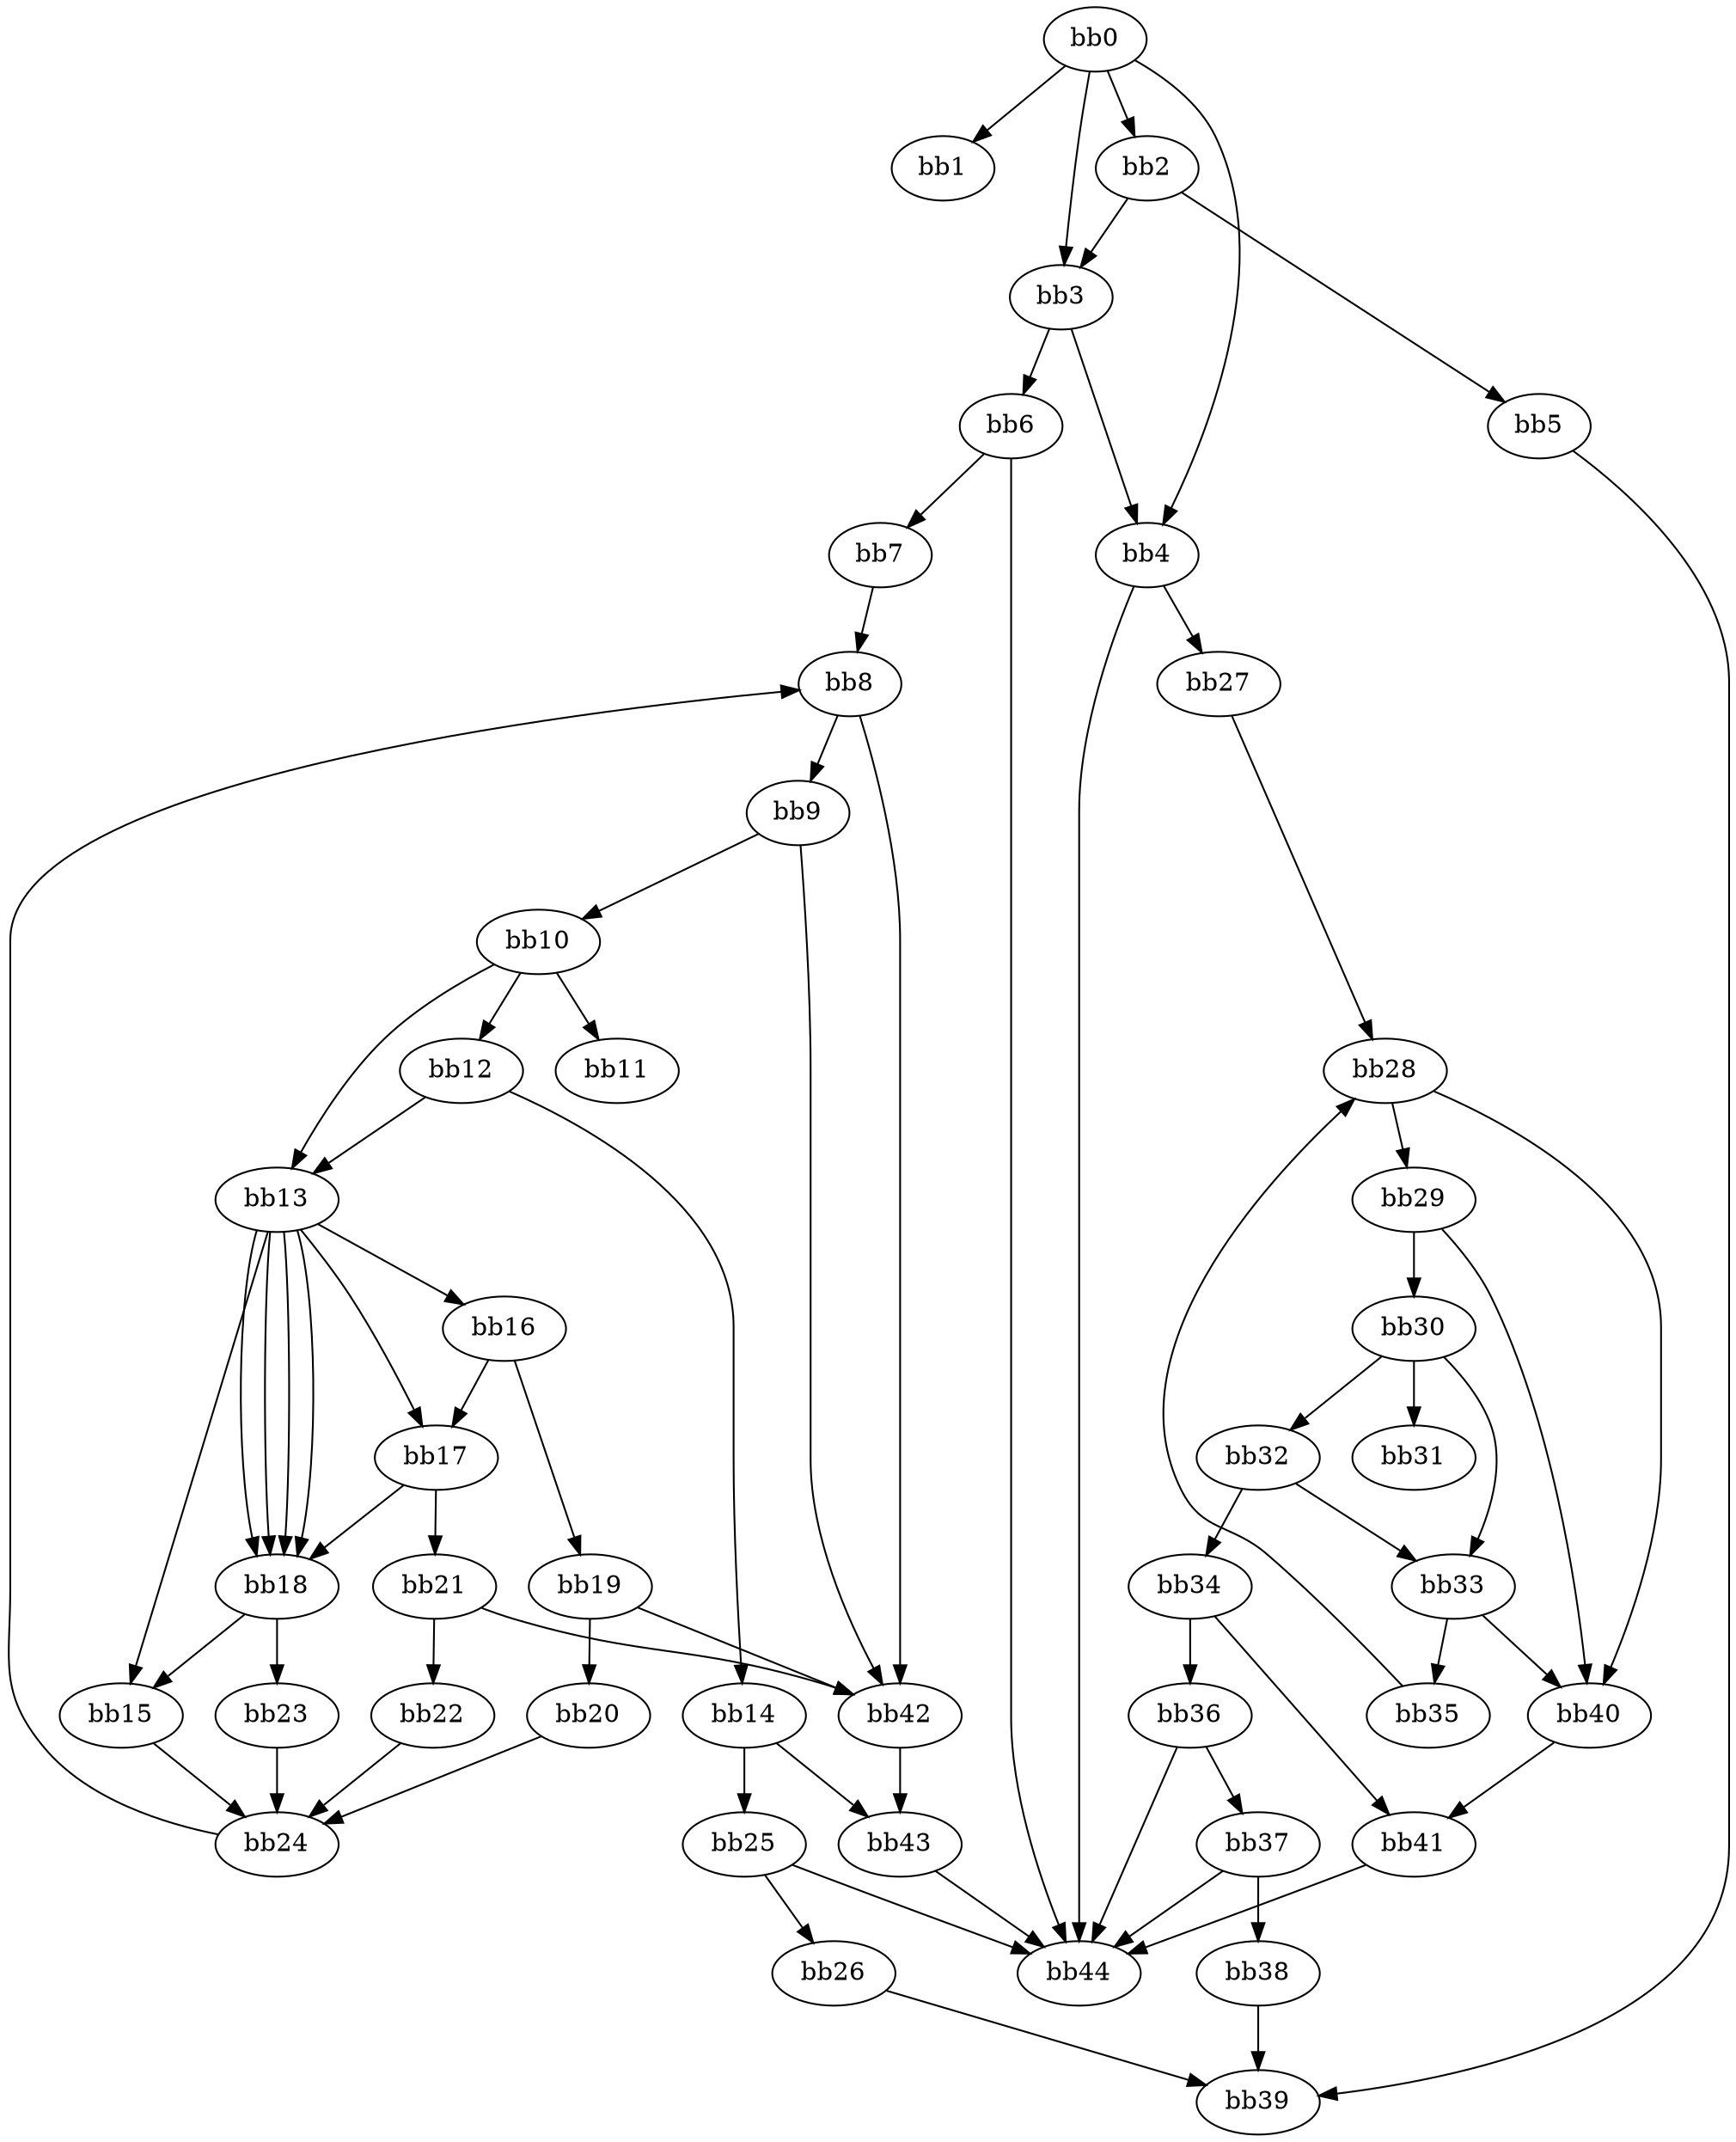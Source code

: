 digraph {
    0 [ label = "bb0\l" ]
    1 [ label = "bb1\l" ]
    2 [ label = "bb2\l" ]
    3 [ label = "bb3\l" ]
    4 [ label = "bb4\l" ]
    5 [ label = "bb5\l" ]
    6 [ label = "bb6\l" ]
    7 [ label = "bb7\l" ]
    8 [ label = "bb8\l" ]
    9 [ label = "bb9\l" ]
    10 [ label = "bb10\l" ]
    11 [ label = "bb11\l" ]
    12 [ label = "bb12\l" ]
    13 [ label = "bb13\l" ]
    14 [ label = "bb14\l" ]
    15 [ label = "bb15\l" ]
    16 [ label = "bb16\l" ]
    17 [ label = "bb17\l" ]
    18 [ label = "bb18\l" ]
    19 [ label = "bb19\l" ]
    20 [ label = "bb20\l" ]
    21 [ label = "bb21\l" ]
    22 [ label = "bb22\l" ]
    23 [ label = "bb23\l" ]
    24 [ label = "bb24\l" ]
    25 [ label = "bb25\l" ]
    26 [ label = "bb26\l" ]
    27 [ label = "bb27\l" ]
    28 [ label = "bb28\l" ]
    29 [ label = "bb29\l" ]
    30 [ label = "bb30\l" ]
    31 [ label = "bb31\l" ]
    32 [ label = "bb32\l" ]
    33 [ label = "bb33\l" ]
    34 [ label = "bb34\l" ]
    35 [ label = "bb35\l" ]
    36 [ label = "bb36\l" ]
    37 [ label = "bb37\l" ]
    38 [ label = "bb38\l" ]
    39 [ label = "bb39\l" ]
    40 [ label = "bb40\l" ]
    41 [ label = "bb41\l" ]
    42 [ label = "bb42\l" ]
    43 [ label = "bb43\l" ]
    44 [ label = "bb44\l" ]
    0 -> 1 [ ]
    0 -> 2 [ ]
    0 -> 3 [ ]
    0 -> 4 [ ]
    2 -> 3 [ ]
    2 -> 5 [ ]
    3 -> 4 [ ]
    3 -> 6 [ ]
    4 -> 27 [ ]
    4 -> 44 [ ]
    5 -> 39 [ ]
    6 -> 7 [ ]
    6 -> 44 [ ]
    7 -> 8 [ ]
    8 -> 9 [ ]
    8 -> 42 [ ]
    9 -> 10 [ ]
    9 -> 42 [ ]
    10 -> 11 [ ]
    10 -> 12 [ ]
    10 -> 13 [ ]
    12 -> 13 [ ]
    12 -> 14 [ ]
    13 -> 15 [ ]
    13 -> 16 [ ]
    13 -> 17 [ ]
    13 -> 18 [ ]
    13 -> 18 [ ]
    13 -> 18 [ ]
    13 -> 18 [ ]
    14 -> 25 [ ]
    14 -> 43 [ ]
    15 -> 24 [ ]
    16 -> 17 [ ]
    16 -> 19 [ ]
    17 -> 18 [ ]
    17 -> 21 [ ]
    18 -> 15 [ ]
    18 -> 23 [ ]
    19 -> 20 [ ]
    19 -> 42 [ ]
    20 -> 24 [ ]
    21 -> 22 [ ]
    21 -> 42 [ ]
    22 -> 24 [ ]
    23 -> 24 [ ]
    24 -> 8 [ ]
    25 -> 26 [ ]
    25 -> 44 [ ]
    26 -> 39 [ ]
    27 -> 28 [ ]
    28 -> 29 [ ]
    28 -> 40 [ ]
    29 -> 30 [ ]
    29 -> 40 [ ]
    30 -> 31 [ ]
    30 -> 32 [ ]
    30 -> 33 [ ]
    32 -> 33 [ ]
    32 -> 34 [ ]
    33 -> 35 [ ]
    33 -> 40 [ ]
    34 -> 36 [ ]
    34 -> 41 [ ]
    35 -> 28 [ ]
    36 -> 37 [ ]
    36 -> 44 [ ]
    37 -> 38 [ ]
    37 -> 44 [ ]
    38 -> 39 [ ]
    40 -> 41 [ ]
    41 -> 44 [ ]
    42 -> 43 [ ]
    43 -> 44 [ ]
}


